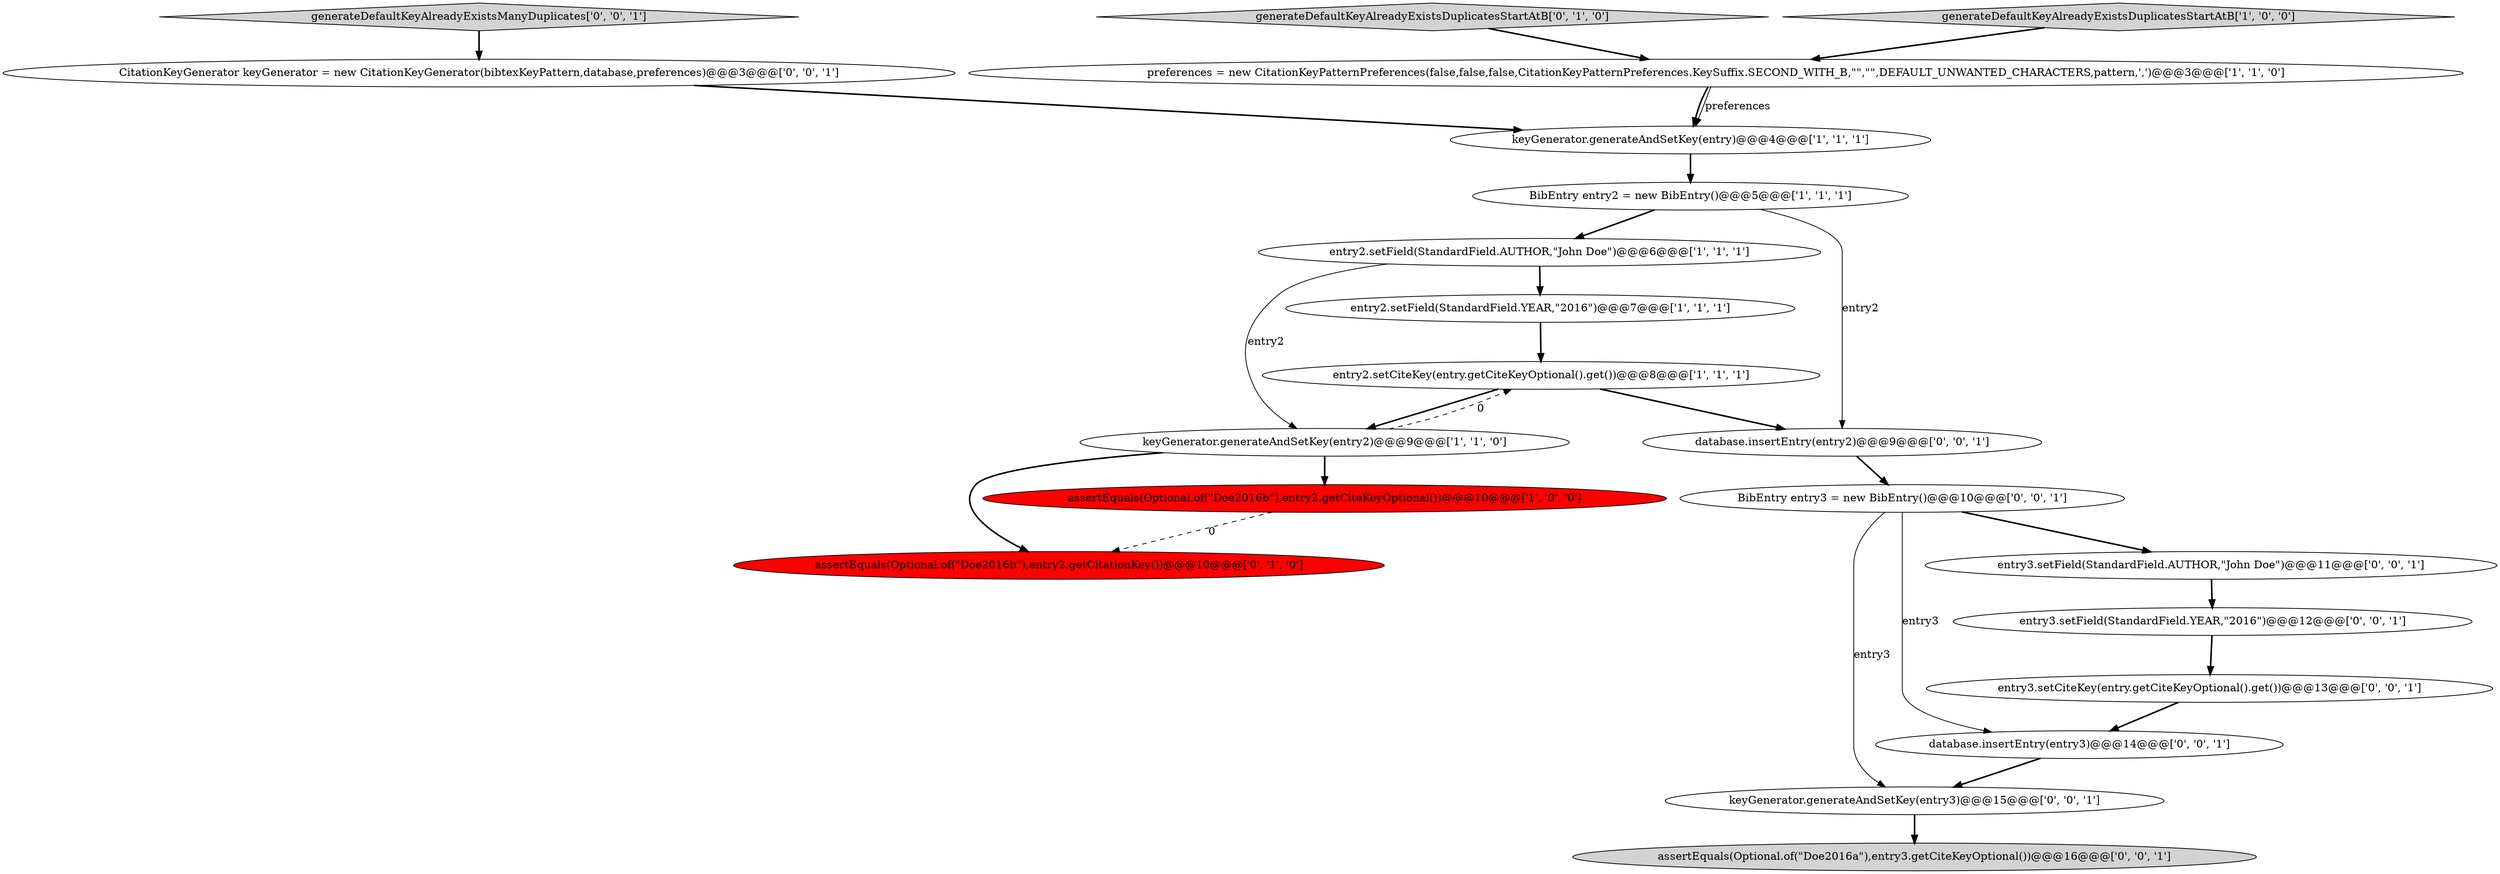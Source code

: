digraph {
18 [style = filled, label = "assertEquals(Optional.of(\"Doe2016a\"),entry3.getCiteKeyOptional())@@@16@@@['0', '0', '1']", fillcolor = lightgray, shape = ellipse image = "AAA0AAABBB3BBB"];
10 [style = filled, label = "generateDefaultKeyAlreadyExistsDuplicatesStartAtB['0', '1', '0']", fillcolor = lightgray, shape = diamond image = "AAA0AAABBB2BBB"];
14 [style = filled, label = "database.insertEntry(entry3)@@@14@@@['0', '0', '1']", fillcolor = white, shape = ellipse image = "AAA0AAABBB3BBB"];
0 [style = filled, label = "keyGenerator.generateAndSetKey(entry)@@@4@@@['1', '1', '1']", fillcolor = white, shape = ellipse image = "AAA0AAABBB1BBB"];
4 [style = filled, label = "assertEquals(Optional.of(\"Doe2016b\"),entry2.getCiteKeyOptional())@@@10@@@['1', '0', '0']", fillcolor = red, shape = ellipse image = "AAA1AAABBB1BBB"];
11 [style = filled, label = "BibEntry entry3 = new BibEntry()@@@10@@@['0', '0', '1']", fillcolor = white, shape = ellipse image = "AAA0AAABBB3BBB"];
3 [style = filled, label = "BibEntry entry2 = new BibEntry()@@@5@@@['1', '1', '1']", fillcolor = white, shape = ellipse image = "AAA0AAABBB1BBB"];
5 [style = filled, label = "entry2.setField(StandardField.YEAR,\"2016\")@@@7@@@['1', '1', '1']", fillcolor = white, shape = ellipse image = "AAA0AAABBB1BBB"];
12 [style = filled, label = "CitationKeyGenerator keyGenerator = new CitationKeyGenerator(bibtexKeyPattern,database,preferences)@@@3@@@['0', '0', '1']", fillcolor = white, shape = ellipse image = "AAA0AAABBB3BBB"];
6 [style = filled, label = "generateDefaultKeyAlreadyExistsDuplicatesStartAtB['1', '0', '0']", fillcolor = lightgray, shape = diamond image = "AAA0AAABBB1BBB"];
15 [style = filled, label = "entry3.setField(StandardField.YEAR,\"2016\")@@@12@@@['0', '0', '1']", fillcolor = white, shape = ellipse image = "AAA0AAABBB3BBB"];
20 [style = filled, label = "entry3.setField(StandardField.AUTHOR,\"John Doe\")@@@11@@@['0', '0', '1']", fillcolor = white, shape = ellipse image = "AAA0AAABBB3BBB"];
7 [style = filled, label = "entry2.setCiteKey(entry.getCiteKeyOptional().get())@@@8@@@['1', '1', '1']", fillcolor = white, shape = ellipse image = "AAA0AAABBB1BBB"];
17 [style = filled, label = "keyGenerator.generateAndSetKey(entry3)@@@15@@@['0', '0', '1']", fillcolor = white, shape = ellipse image = "AAA0AAABBB3BBB"];
16 [style = filled, label = "entry3.setCiteKey(entry.getCiteKeyOptional().get())@@@13@@@['0', '0', '1']", fillcolor = white, shape = ellipse image = "AAA0AAABBB3BBB"];
13 [style = filled, label = "generateDefaultKeyAlreadyExistsManyDuplicates['0', '0', '1']", fillcolor = lightgray, shape = diamond image = "AAA0AAABBB3BBB"];
8 [style = filled, label = "entry2.setField(StandardField.AUTHOR,\"John Doe\")@@@6@@@['1', '1', '1']", fillcolor = white, shape = ellipse image = "AAA0AAABBB1BBB"];
1 [style = filled, label = "keyGenerator.generateAndSetKey(entry2)@@@9@@@['1', '1', '0']", fillcolor = white, shape = ellipse image = "AAA0AAABBB1BBB"];
9 [style = filled, label = "assertEquals(Optional.of(\"Doe2016b\"),entry2.getCitationKey())@@@10@@@['0', '1', '0']", fillcolor = red, shape = ellipse image = "AAA1AAABBB2BBB"];
19 [style = filled, label = "database.insertEntry(entry2)@@@9@@@['0', '0', '1']", fillcolor = white, shape = ellipse image = "AAA0AAABBB3BBB"];
2 [style = filled, label = "preferences = new CitationKeyPatternPreferences(false,false,false,CitationKeyPatternPreferences.KeySuffix.SECOND_WITH_B,\"\",\"\",DEFAULT_UNWANTED_CHARACTERS,pattern,',')@@@3@@@['1', '1', '0']", fillcolor = white, shape = ellipse image = "AAA0AAABBB1BBB"];
0->3 [style = bold, label=""];
11->20 [style = bold, label=""];
1->4 [style = bold, label=""];
7->1 [style = bold, label=""];
14->17 [style = bold, label=""];
11->14 [style = solid, label="entry3"];
19->11 [style = bold, label=""];
8->1 [style = solid, label="entry2"];
15->16 [style = bold, label=""];
12->0 [style = bold, label=""];
2->0 [style = solid, label="preferences"];
1->9 [style = bold, label=""];
6->2 [style = bold, label=""];
4->9 [style = dashed, label="0"];
2->0 [style = bold, label=""];
13->12 [style = bold, label=""];
3->19 [style = solid, label="entry2"];
8->5 [style = bold, label=""];
3->8 [style = bold, label=""];
5->7 [style = bold, label=""];
16->14 [style = bold, label=""];
10->2 [style = bold, label=""];
1->7 [style = dashed, label="0"];
20->15 [style = bold, label=""];
7->19 [style = bold, label=""];
11->17 [style = solid, label="entry3"];
17->18 [style = bold, label=""];
}
